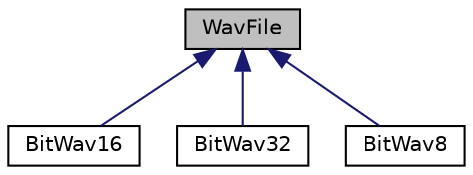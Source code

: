 digraph "WavFile"
{
 // LATEX_PDF_SIZE
  edge [fontname="Helvetica",fontsize="10",labelfontname="Helvetica",labelfontsize="10"];
  node [fontname="Helvetica",fontsize="10",shape=record];
  Node1 [label="WavFile",height=0.2,width=0.4,color="black", fillcolor="grey75", style="filled", fontcolor="black",tooltip="first class that is inherited from for the certain bit wav"];
  Node1 -> Node2 [dir="back",color="midnightblue",fontsize="10",style="solid",fontname="Helvetica"];
  Node2 [label="BitWav16",height=0.2,width=0.4,color="black", fillcolor="white", style="filled",URL="$classBitWav16.html",tooltip="inherits from the wavfile class"];
  Node1 -> Node3 [dir="back",color="midnightblue",fontsize="10",style="solid",fontname="Helvetica"];
  Node3 [label="BitWav32",height=0.2,width=0.4,color="black", fillcolor="white", style="filled",URL="$classBitWav32.html",tooltip=" "];
  Node1 -> Node4 [dir="back",color="midnightblue",fontsize="10",style="solid",fontname="Helvetica"];
  Node4 [label="BitWav8",height=0.2,width=0.4,color="black", fillcolor="white", style="filled",URL="$classBitWav8.html",tooltip="inherits from the wavfile class"];
}
